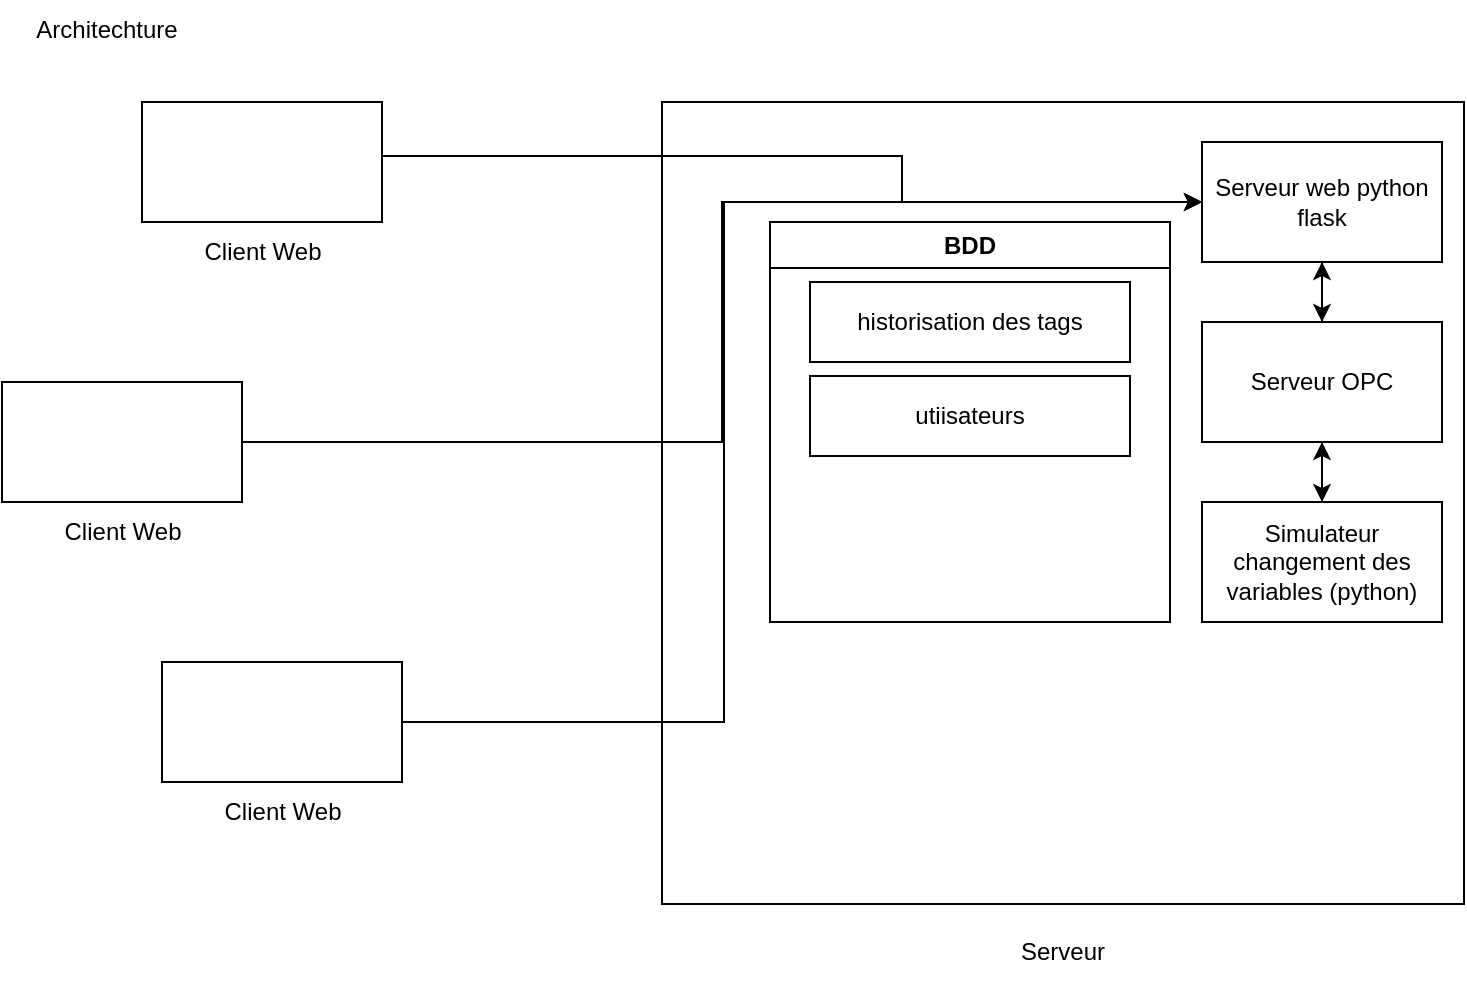 <mxfile version="22.1.3" type="device">
  <diagram name="Page-1" id="CKR8zWpvqfcXE9FLcjOC">
    <mxGraphModel dx="1434" dy="764" grid="0" gridSize="10" guides="1" tooltips="1" connect="1" arrows="1" fold="1" page="1" pageScale="1" pageWidth="827" pageHeight="1169" math="0" shadow="0">
      <root>
        <mxCell id="0" />
        <mxCell id="1" parent="0" />
        <mxCell id="eAfQxhoZWSrZc6fuO5JJ-32" value="" style="group" vertex="1" connectable="0" parent="1">
          <mxGeometry x="390" y="90" width="401" height="440" as="geometry" />
        </mxCell>
        <mxCell id="eAfQxhoZWSrZc6fuO5JJ-1" value="" style="whiteSpace=wrap;html=1;aspect=fixed;" vertex="1" parent="eAfQxhoZWSrZc6fuO5JJ-32">
          <mxGeometry width="401" height="401" as="geometry" />
        </mxCell>
        <mxCell id="eAfQxhoZWSrZc6fuO5JJ-3" value="Serveur" style="text;html=1;align=center;verticalAlign=middle;resizable=0;points=[];autosize=1;strokeColor=none;fillColor=none;" vertex="1" parent="eAfQxhoZWSrZc6fuO5JJ-32">
          <mxGeometry x="165" y="410" width="70" height="30" as="geometry" />
        </mxCell>
        <mxCell id="eAfQxhoZWSrZc6fuO5JJ-17" value="Simulateur&lt;br&gt;changement des variables (python)" style="rounded=0;whiteSpace=wrap;html=1;" vertex="1" parent="eAfQxhoZWSrZc6fuO5JJ-32">
          <mxGeometry x="270" y="200" width="120" height="60" as="geometry" />
        </mxCell>
        <mxCell id="eAfQxhoZWSrZc6fuO5JJ-18" value="Serveur web python&lt;br&gt;flask" style="rounded=0;whiteSpace=wrap;html=1;" vertex="1" parent="eAfQxhoZWSrZc6fuO5JJ-32">
          <mxGeometry x="270" y="20" width="120" height="60" as="geometry" />
        </mxCell>
        <mxCell id="eAfQxhoZWSrZc6fuO5JJ-21" style="edgeStyle=orthogonalEdgeStyle;rounded=0;orthogonalLoop=1;jettySize=auto;html=1;exitX=0.5;exitY=0;exitDx=0;exitDy=0;entryX=0.5;entryY=1;entryDx=0;entryDy=0;" edge="1" parent="eAfQxhoZWSrZc6fuO5JJ-32" source="eAfQxhoZWSrZc6fuO5JJ-19" target="eAfQxhoZWSrZc6fuO5JJ-18">
          <mxGeometry relative="1" as="geometry" />
        </mxCell>
        <mxCell id="eAfQxhoZWSrZc6fuO5JJ-23" value="" style="edgeStyle=orthogonalEdgeStyle;rounded=0;orthogonalLoop=1;jettySize=auto;html=1;" edge="1" parent="eAfQxhoZWSrZc6fuO5JJ-32" source="eAfQxhoZWSrZc6fuO5JJ-19" target="eAfQxhoZWSrZc6fuO5JJ-17">
          <mxGeometry relative="1" as="geometry" />
        </mxCell>
        <mxCell id="eAfQxhoZWSrZc6fuO5JJ-19" value="Serveur OPC" style="rounded=0;whiteSpace=wrap;html=1;" vertex="1" parent="eAfQxhoZWSrZc6fuO5JJ-32">
          <mxGeometry x="270" y="110" width="120" height="60" as="geometry" />
        </mxCell>
        <mxCell id="eAfQxhoZWSrZc6fuO5JJ-20" style="edgeStyle=orthogonalEdgeStyle;rounded=0;orthogonalLoop=1;jettySize=auto;html=1;exitX=0.5;exitY=0;exitDx=0;exitDy=0;" edge="1" parent="eAfQxhoZWSrZc6fuO5JJ-32" source="eAfQxhoZWSrZc6fuO5JJ-17" target="eAfQxhoZWSrZc6fuO5JJ-19">
          <mxGeometry relative="1" as="geometry" />
        </mxCell>
        <mxCell id="eAfQxhoZWSrZc6fuO5JJ-22" value="" style="edgeStyle=orthogonalEdgeStyle;rounded=0;orthogonalLoop=1;jettySize=auto;html=1;" edge="1" parent="eAfQxhoZWSrZc6fuO5JJ-32" source="eAfQxhoZWSrZc6fuO5JJ-18" target="eAfQxhoZWSrZc6fuO5JJ-19">
          <mxGeometry relative="1" as="geometry" />
        </mxCell>
        <mxCell id="eAfQxhoZWSrZc6fuO5JJ-29" value="BDD" style="swimlane;whiteSpace=wrap;html=1;" vertex="1" parent="eAfQxhoZWSrZc6fuO5JJ-32">
          <mxGeometry x="54" y="60" width="200" height="200" as="geometry" />
        </mxCell>
        <mxCell id="eAfQxhoZWSrZc6fuO5JJ-30" value="historisation des tags" style="rounded=0;whiteSpace=wrap;html=1;" vertex="1" parent="eAfQxhoZWSrZc6fuO5JJ-29">
          <mxGeometry x="20" y="30" width="160" height="40" as="geometry" />
        </mxCell>
        <mxCell id="eAfQxhoZWSrZc6fuO5JJ-31" value="utiisateurs" style="rounded=0;whiteSpace=wrap;html=1;" vertex="1" parent="eAfQxhoZWSrZc6fuO5JJ-29">
          <mxGeometry x="20" y="77" width="160" height="40" as="geometry" />
        </mxCell>
        <mxCell id="eAfQxhoZWSrZc6fuO5JJ-2" value="Architechture" style="text;html=1;align=center;verticalAlign=middle;resizable=0;points=[];autosize=1;strokeColor=none;fillColor=none;" vertex="1" parent="1">
          <mxGeometry x="67" y="39" width="90" height="30" as="geometry" />
        </mxCell>
        <mxCell id="eAfQxhoZWSrZc6fuO5JJ-7" value="" style="group" vertex="1" connectable="0" parent="1">
          <mxGeometry x="140" y="370" width="120" height="90" as="geometry" />
        </mxCell>
        <mxCell id="eAfQxhoZWSrZc6fuO5JJ-4" value="Client Web" style="text;html=1;align=center;verticalAlign=middle;resizable=0;points=[];autosize=1;strokeColor=none;fillColor=none;" vertex="1" parent="eAfQxhoZWSrZc6fuO5JJ-7">
          <mxGeometry x="20" y="60" width="80" height="30" as="geometry" />
        </mxCell>
        <mxCell id="eAfQxhoZWSrZc6fuO5JJ-6" value="" style="rounded=0;whiteSpace=wrap;html=1;" vertex="1" parent="eAfQxhoZWSrZc6fuO5JJ-7">
          <mxGeometry width="120" height="60" as="geometry" />
        </mxCell>
        <mxCell id="eAfQxhoZWSrZc6fuO5JJ-8" value="" style="group" vertex="1" connectable="0" parent="1">
          <mxGeometry x="60" y="230" width="120" height="90" as="geometry" />
        </mxCell>
        <mxCell id="eAfQxhoZWSrZc6fuO5JJ-9" value="Client Web" style="text;html=1;align=center;verticalAlign=middle;resizable=0;points=[];autosize=1;strokeColor=none;fillColor=none;" vertex="1" parent="eAfQxhoZWSrZc6fuO5JJ-8">
          <mxGeometry x="20" y="60" width="80" height="30" as="geometry" />
        </mxCell>
        <mxCell id="eAfQxhoZWSrZc6fuO5JJ-10" value="" style="rounded=0;whiteSpace=wrap;html=1;" vertex="1" parent="eAfQxhoZWSrZc6fuO5JJ-8">
          <mxGeometry width="120" height="60" as="geometry" />
        </mxCell>
        <mxCell id="eAfQxhoZWSrZc6fuO5JJ-11" value="" style="group" vertex="1" connectable="0" parent="1">
          <mxGeometry x="130" y="90" width="120" height="90" as="geometry" />
        </mxCell>
        <mxCell id="eAfQxhoZWSrZc6fuO5JJ-12" value="Client Web" style="text;html=1;align=center;verticalAlign=middle;resizable=0;points=[];autosize=1;strokeColor=none;fillColor=none;" vertex="1" parent="eAfQxhoZWSrZc6fuO5JJ-11">
          <mxGeometry x="20" y="60" width="80" height="30" as="geometry" />
        </mxCell>
        <mxCell id="eAfQxhoZWSrZc6fuO5JJ-13" value="" style="rounded=0;whiteSpace=wrap;html=1;" vertex="1" parent="eAfQxhoZWSrZc6fuO5JJ-11">
          <mxGeometry width="120" height="60" as="geometry" />
        </mxCell>
        <mxCell id="eAfQxhoZWSrZc6fuO5JJ-24" style="edgeStyle=orthogonalEdgeStyle;rounded=0;orthogonalLoop=1;jettySize=auto;html=1;entryX=0;entryY=0.5;entryDx=0;entryDy=0;" edge="1" parent="1" source="eAfQxhoZWSrZc6fuO5JJ-6" target="eAfQxhoZWSrZc6fuO5JJ-18">
          <mxGeometry relative="1" as="geometry">
            <Array as="points">
              <mxPoint x="421" y="400" />
              <mxPoint x="421" y="140" />
            </Array>
          </mxGeometry>
        </mxCell>
        <mxCell id="eAfQxhoZWSrZc6fuO5JJ-25" style="edgeStyle=orthogonalEdgeStyle;rounded=0;orthogonalLoop=1;jettySize=auto;html=1;entryX=0;entryY=0.5;entryDx=0;entryDy=0;" edge="1" parent="1" source="eAfQxhoZWSrZc6fuO5JJ-10" target="eAfQxhoZWSrZc6fuO5JJ-18">
          <mxGeometry relative="1" as="geometry" />
        </mxCell>
        <mxCell id="eAfQxhoZWSrZc6fuO5JJ-26" style="edgeStyle=orthogonalEdgeStyle;rounded=0;orthogonalLoop=1;jettySize=auto;html=1;entryX=0;entryY=0.5;entryDx=0;entryDy=0;" edge="1" parent="1" source="eAfQxhoZWSrZc6fuO5JJ-13" target="eAfQxhoZWSrZc6fuO5JJ-18">
          <mxGeometry relative="1" as="geometry">
            <Array as="points">
              <mxPoint x="510" y="117" />
              <mxPoint x="510" y="140" />
            </Array>
          </mxGeometry>
        </mxCell>
      </root>
    </mxGraphModel>
  </diagram>
</mxfile>
